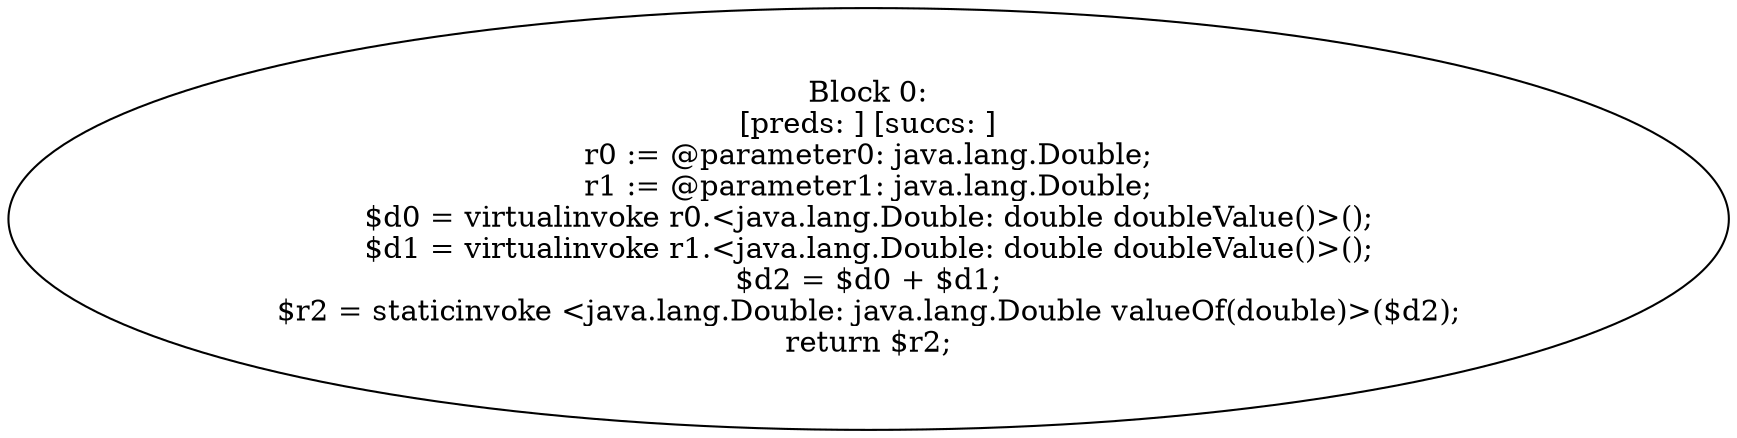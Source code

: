 digraph "unitGraph" {
    "Block 0:
[preds: ] [succs: ]
r0 := @parameter0: java.lang.Double;
r1 := @parameter1: java.lang.Double;
$d0 = virtualinvoke r0.<java.lang.Double: double doubleValue()>();
$d1 = virtualinvoke r1.<java.lang.Double: double doubleValue()>();
$d2 = $d0 + $d1;
$r2 = staticinvoke <java.lang.Double: java.lang.Double valueOf(double)>($d2);
return $r2;
"
}
